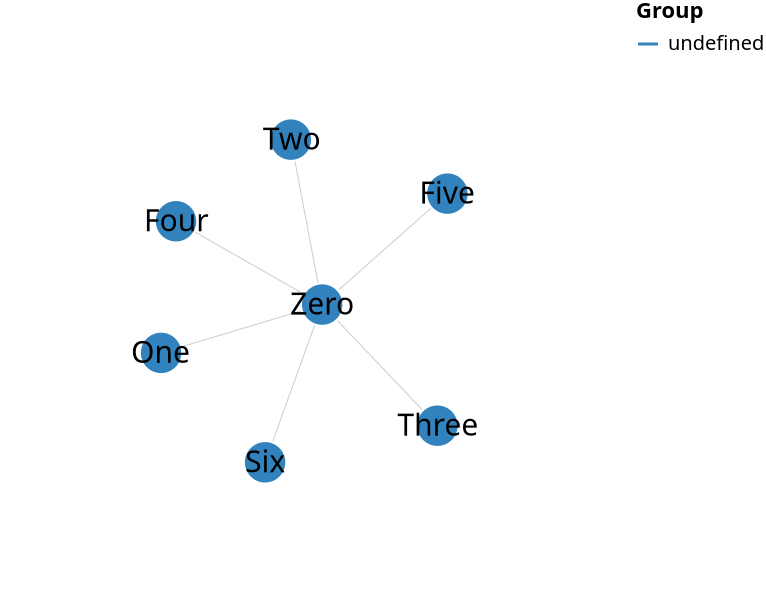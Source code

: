 {
    "$schema": "https://vega.github.io/schema/vega/v5.json",
    "description": "A node-link diagram with force-directed layout.",
    "width": 300,
    "height": 300,
    "padding": 0,
  
    "signals": [
      { "name": "cx", "update": "width / 2" },
      { "name": "cy", "update": "height / 2" },
      { "name": "nodeRadius", "value": 15},
      { "name": "nodeCharge", "value": -80},
      { "name": "linkDistance", "value": 80},
      { "name": "static", "value": true,
        "bind": {"input": "checkbox"} },
      {
        "description": "State variable for active node fix status.",
        "name": "fix", "value": false,
        "on": [
          {
            "events": "symbol:mouseout[!event.buttons], window:mouseup",
            "update": "false"
          },
          {
            "events": "symbol:mouseover",
            "update": "fix || true"
          },
          {
            "events": "[symbol:mousedown, window:mouseup] > window:mousemove!",
            "update": "xy()",
            "force": true
          }
        ]
      },
      {
        "description": "Graph node most recently interacted with.",
        "name": "node", "value": null,
        "on": [
          {
            "events": "symbol:mouseover",
            "update": "fix === true ? item() : node"
          }
        ]
      },
      {
        "description": "Flag to restart Force simulation upon data changes.",
        "name": "restart", "value": false,
        "on": [
          {"events": {"signal": "fix"}, "update": "fix && fix.length"}
        ]
      }
    ],
  
    "scales": [
      {
        "name": "color",
        "type": "ordinal",
        "domain": {"data": "node-data", "field": "group"},
        "range": {"scheme": "category20c"}
      }
    ],
  
    "legends": [
      {
        "title": "Group",
        "stroke": "color", 
        "symbolType": "stroke"
      }
    ],

    "marks": [
      {
        "name": "nodes",
        "type": "symbol",
        "zindex": 1,
  
        "from": {"data": "node-data"},
        "on": [
          {
            "trigger": "fix",
            "modify": "node",
            "values": "fix === true ? {fx: node.x, fy: node.y} : {fx: fix[0], fy: fix[1]}"
          },
          {
            "trigger": "!fix",
            "modify": "node", "values": "{fx: null, fy: null}"
          }
        ],
  
        "encode": {
          "enter": {
            "fill": {"scale": "color", "field": "group"},
            "stroke": {"value": "white"}
          },
          "update": {
            "size": {"signal": "2 * nodeRadius * nodeRadius"},
            "cursor": {"value": "pointer"}
          }
        },
  
        "transform": [
          {
            "type": "force",
            "iterations": 300,
            "restart": {"signal": "restart"},
            "static": {"signal": "static"},
            "signal": "force",
            "forces": [
              {"force": "center", "x": {"signal": "cx"}, "y": {"signal": "cy"}},
              {"force": "collide", "radius": {"signal": "nodeRadius"}},
              {"force": "nbody", "strength": {"signal": "nodeCharge"}},
              {"force": "link", "links": "link-data", "distance": {"signal": "linkDistance"}}
            ]
          }
        ]
      },
      {
        "type": "text",
        "name": "labels",
        "from": {"data": "nodes"},
        "zindex": 2,
        "interactive": false, 
        "transform" : [
           {"type": "formula", "as": "y", "expr": "datum.y"}
        ],
        "encode": {
          "enter": {
            "fill": {"value": "black"},
            "align": {"value": "center"},
            "baseline": {"value": "middle"},
            "fontSize": {"value":15},
            "text": {"field": "datum.label"}
          },
          "update": {
            "x": {"field": "x"},
            "y": {"field": "y"}
          }
        }
      },
      {
        "type": "path",
        "from": {"data": "link-data"},
        "interactive": false,
        "encode": {
          "update": {
            "stroke": {"value": "#ccc"},
            "strokeWidth": {"value": 0.5}
          }
        },
        "transform": [
          {
            "type": "linkpath",
            "require": {"signal": "force"},
            "shape": "line",
            "sourceX": "datum.source.x", "sourceY": "datum.source.y",
            "targetX": "datum.target.x", "targetY": "datum.target.y"
          }
        ]
      }
    ],

    "data": [
      {
        "name": "node-data",
        "values": [
          {"id": 0, "label": "Zero"},
          {"id": 1, "label": "One"},
          {"id": 2, "label": "Two"},
          {"id": 3, "label": "Three"},
          {"id": 4, "label": "Four"},
          {"id": 5, "label": "Five"},
          {"id": 6, "label": "Six"}
        ]
      },
      {
        "name": "link-data",
        "values": [
          {"id": 1, "source": 0, "target": 1},
          {"id": 2, "source": 0, "target": 2},
          {"id": 3, "source": 0, "target": 3},
          {"id": 4, "source": 0, "target": 4},
          {"id": 5, "source": 0, "target": 5},
          {"id": 6, "source": 0, "target": 6}
        ]
      }
    ]
  }
  